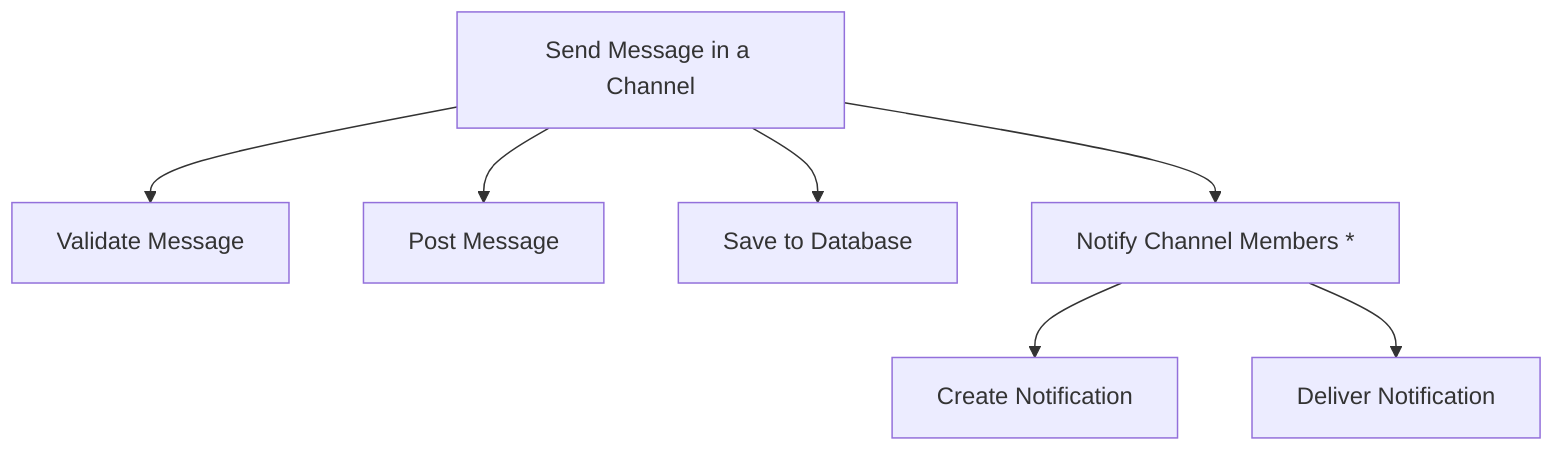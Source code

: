 graph TD
    SendMessage[Send Message in a Channel]
    SendMessage --> ValidateMessage[Validate Message]
    SendMessage --> PostMessage[Post Message]
    SendMessage --> SaveToDatabase[Save to Database]
    SendMessage --> NotifyMembers[Notify Channel Members *]
    NotifyMembers --> CreateNotification[Create Notification]
    NotifyMembers --> DeliverNotification[Deliver Notification]